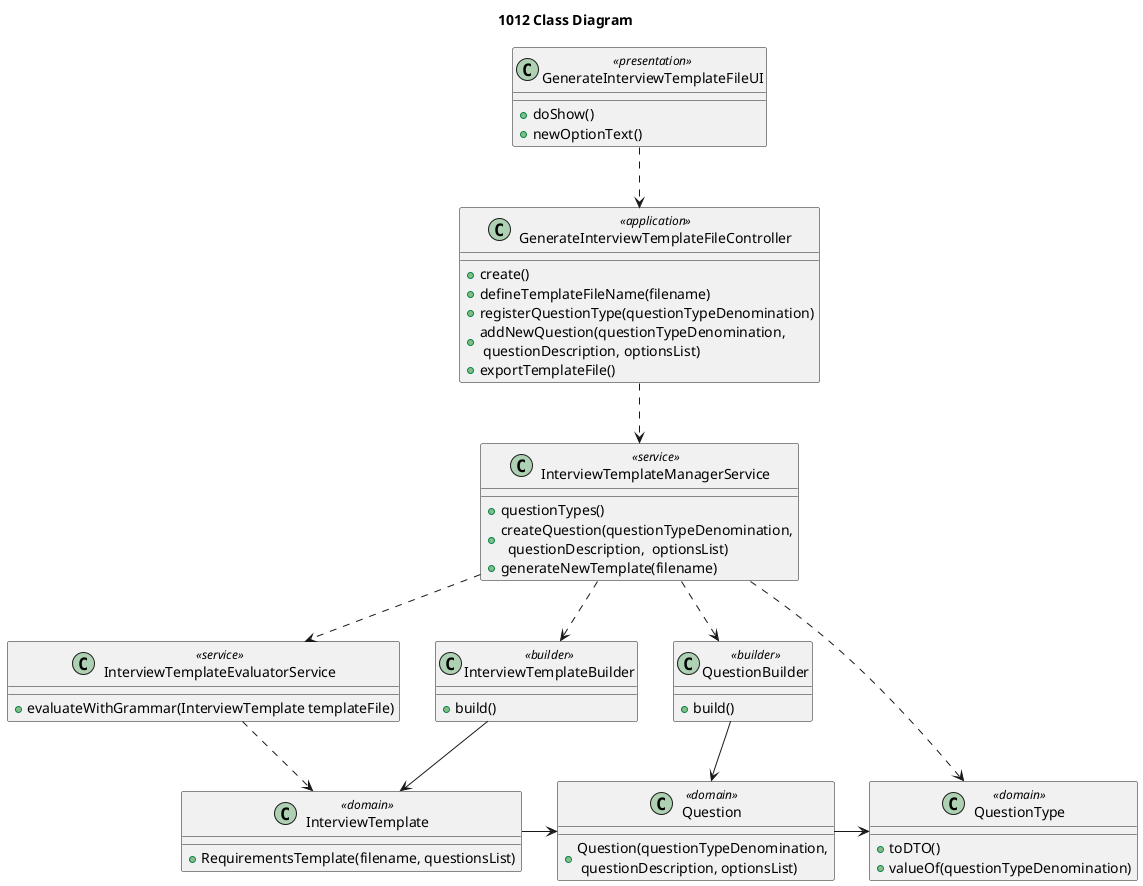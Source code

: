 @startuml US1012_class_diagram
'https://plantuml.com/class-diagram

title 1012 Class Diagram

class GenerateInterviewTemplateFileUI <<presentation>>  {
+ doShow()
+ newOptionText()
}

class GenerateInterviewTemplateFileController <<application>> {
+ create()
+ defineTemplateFileName(filename)
+ registerQuestionType(questionTypeDenomination)
+ addNewQuestion(questionTypeDenomination,\n questionDescription, optionsList)
+ exportTemplateFile()
}


class InterviewTemplateManagerService <<service>> {
+ questionTypes()
+ createQuestion(questionTypeDenomination,\n  questionDescription,  optionsList)
+ generateNewTemplate(filename)
}

class InterviewTemplateEvaluatorService <<service>> {
+ evaluateWithGrammar(InterviewTemplate templateFile)
}

class QuestionType <<domain>> {
+ toDTO()
+ valueOf(questionTypeDenomination)
}


class InterviewTemplateBuilder <<builder>> {
+ build()
}

class QuestionBuilder <<builder>> {
+ build()
}

class Question <<domain>> {
+ Question(questionTypeDenomination,\n questionDescription, optionsList)
}


class InterviewTemplate <<domain>> {
+ RequirementsTemplate(filename, questionsList)
}


'Associations
GenerateInterviewTemplateFileUI ..> GenerateInterviewTemplateFileController
GenerateInterviewTemplateFileController ..> InterviewTemplateManagerService
InterviewTemplateManagerService ..> InterviewTemplateEvaluatorService

InterviewTemplateManagerService ..> QuestionType
InterviewTemplateManagerService ..> QuestionBuilder
InterviewTemplateManagerService ..> InterviewTemplateBuilder
InterviewTemplateEvaluatorService ..> InterviewTemplate

InterviewTemplateBuilder --> InterviewTemplate
QuestionBuilder --> Question
Question -right-> QuestionType
InterviewTemplate -right-> Question

@enduml